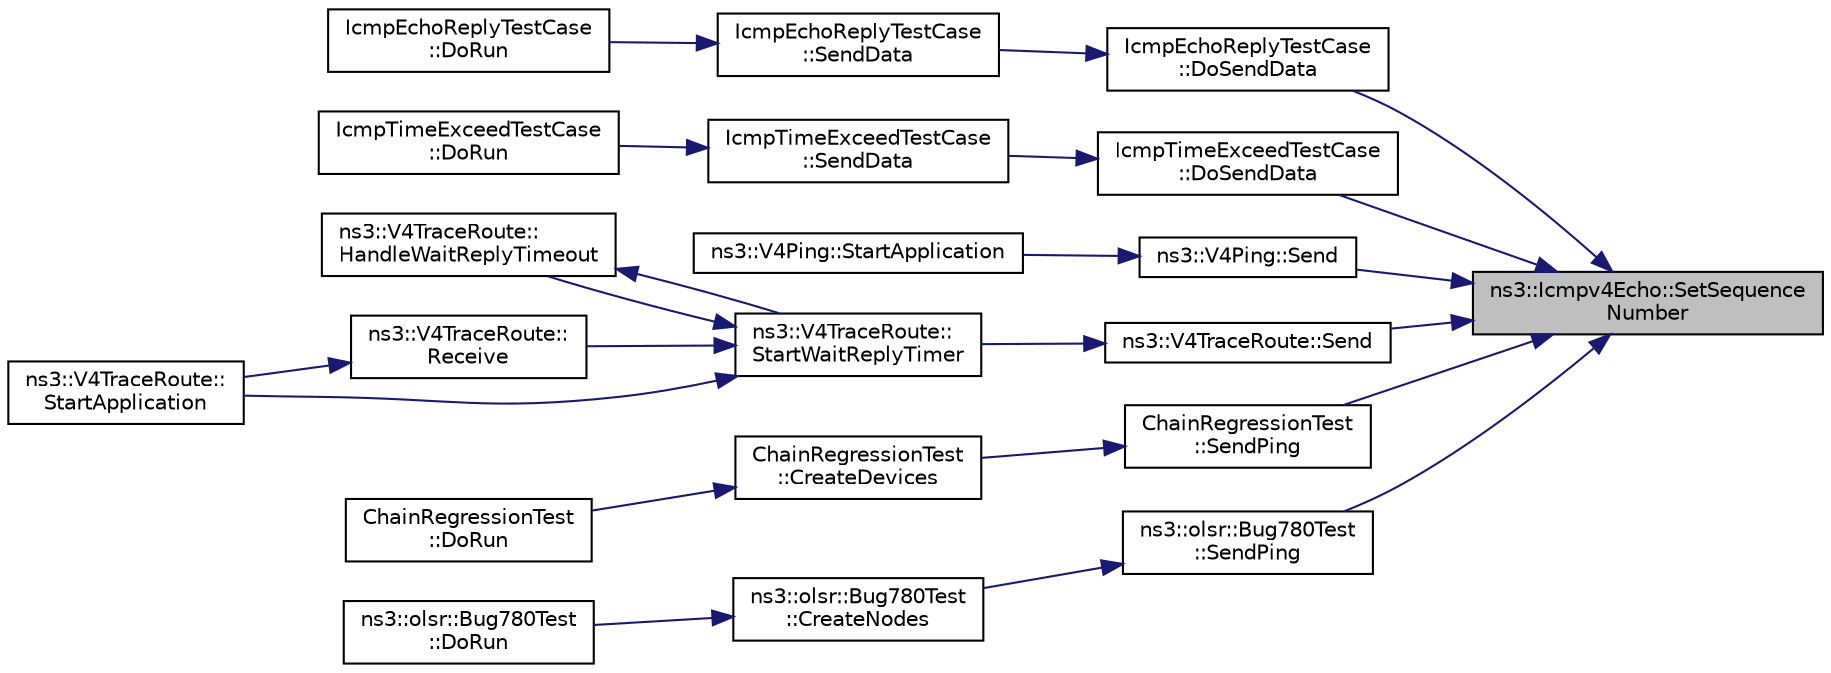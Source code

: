 digraph "ns3::Icmpv4Echo::SetSequenceNumber"
{
 // LATEX_PDF_SIZE
  edge [fontname="Helvetica",fontsize="10",labelfontname="Helvetica",labelfontsize="10"];
  node [fontname="Helvetica",fontsize="10",shape=record];
  rankdir="RL";
  Node1 [label="ns3::Icmpv4Echo::SetSequence\lNumber",height=0.2,width=0.4,color="black", fillcolor="grey75", style="filled", fontcolor="black",tooltip="Set the Echo sequence number."];
  Node1 -> Node2 [dir="back",color="midnightblue",fontsize="10",style="solid",fontname="Helvetica"];
  Node2 [label="IcmpEchoReplyTestCase\l::DoSendData",height=0.2,width=0.4,color="black", fillcolor="white", style="filled",URL="$class_icmp_echo_reply_test_case.html#afd332f3917876c719306195aa0eb8553",tooltip=" "];
  Node2 -> Node3 [dir="back",color="midnightblue",fontsize="10",style="solid",fontname="Helvetica"];
  Node3 [label="IcmpEchoReplyTestCase\l::SendData",height=0.2,width=0.4,color="black", fillcolor="white", style="filled",URL="$class_icmp_echo_reply_test_case.html#a6c46d81c364ef9e3ffda07099c736acf",tooltip=" "];
  Node3 -> Node4 [dir="back",color="midnightblue",fontsize="10",style="solid",fontname="Helvetica"];
  Node4 [label="IcmpEchoReplyTestCase\l::DoRun",height=0.2,width=0.4,color="black", fillcolor="white", style="filled",URL="$class_icmp_echo_reply_test_case.html#a9f73985659d7b2102e1cefe50d8b9635",tooltip="Implementation to actually run this TestCase."];
  Node1 -> Node5 [dir="back",color="midnightblue",fontsize="10",style="solid",fontname="Helvetica"];
  Node5 [label="IcmpTimeExceedTestCase\l::DoSendData",height=0.2,width=0.4,color="black", fillcolor="white", style="filled",URL="$class_icmp_time_exceed_test_case.html#a33a2c3dea0f15f7a5fdb4409676a31c1",tooltip=" "];
  Node5 -> Node6 [dir="back",color="midnightblue",fontsize="10",style="solid",fontname="Helvetica"];
  Node6 [label="IcmpTimeExceedTestCase\l::SendData",height=0.2,width=0.4,color="black", fillcolor="white", style="filled",URL="$class_icmp_time_exceed_test_case.html#ad8625c543e0bb74eb2dfb4fb72de82c4",tooltip=" "];
  Node6 -> Node7 [dir="back",color="midnightblue",fontsize="10",style="solid",fontname="Helvetica"];
  Node7 [label="IcmpTimeExceedTestCase\l::DoRun",height=0.2,width=0.4,color="black", fillcolor="white", style="filled",URL="$class_icmp_time_exceed_test_case.html#a6bfd66363fe7313fa48c982c17e14c62",tooltip="Implementation to actually run this TestCase."];
  Node1 -> Node8 [dir="back",color="midnightblue",fontsize="10",style="solid",fontname="Helvetica"];
  Node8 [label="ns3::V4Ping::Send",height=0.2,width=0.4,color="black", fillcolor="white", style="filled",URL="$classns3_1_1_v4_ping.html#a26d3a4285998df72a37dfa62b9097e4b",tooltip="Send one Ping (ICMP ECHO) to the destination."];
  Node8 -> Node9 [dir="back",color="midnightblue",fontsize="10",style="solid",fontname="Helvetica"];
  Node9 [label="ns3::V4Ping::StartApplication",height=0.2,width=0.4,color="black", fillcolor="white", style="filled",URL="$classns3_1_1_v4_ping.html#ac5176e135c81f0764bcd560c7fc71390",tooltip="Application specific startup code."];
  Node1 -> Node10 [dir="back",color="midnightblue",fontsize="10",style="solid",fontname="Helvetica"];
  Node10 [label="ns3::V4TraceRoute::Send",height=0.2,width=0.4,color="black", fillcolor="white", style="filled",URL="$classns3_1_1_v4_trace_route.html#af9d01c0c10b881638cf38b11d92d2273",tooltip="Send one (ICMP ECHO) to the destination."];
  Node10 -> Node11 [dir="back",color="midnightblue",fontsize="10",style="solid",fontname="Helvetica"];
  Node11 [label="ns3::V4TraceRoute::\lStartWaitReplyTimer",height=0.2,width=0.4,color="black", fillcolor="white", style="filled",URL="$classns3_1_1_v4_trace_route.html#aec2a55610e3f91c14ee8237d76dc90e4",tooltip="Starts a timer after sending an ICMP ECHO."];
  Node11 -> Node12 [dir="back",color="midnightblue",fontsize="10",style="solid",fontname="Helvetica"];
  Node12 [label="ns3::V4TraceRoute::\lHandleWaitReplyTimeout",height=0.2,width=0.4,color="black", fillcolor="white", style="filled",URL="$classns3_1_1_v4_trace_route.html#a15a7fb8858f05b51a1b280087b9518bb",tooltip="Triggers an action if an ICMP TIME EXCEED have not being received in the time defined by StartWaitRep..."];
  Node12 -> Node11 [dir="back",color="midnightblue",fontsize="10",style="solid",fontname="Helvetica"];
  Node11 -> Node13 [dir="back",color="midnightblue",fontsize="10",style="solid",fontname="Helvetica"];
  Node13 [label="ns3::V4TraceRoute::\lReceive",height=0.2,width=0.4,color="black", fillcolor="white", style="filled",URL="$classns3_1_1_v4_trace_route.html#ad558557c4c875e55d97200c84e3e752f",tooltip="Receive an ICMP Echo."];
  Node13 -> Node14 [dir="back",color="midnightblue",fontsize="10",style="solid",fontname="Helvetica"];
  Node14 [label="ns3::V4TraceRoute::\lStartApplication",height=0.2,width=0.4,color="black", fillcolor="white", style="filled",URL="$classns3_1_1_v4_trace_route.html#aab6f14ab8c50d6fb3c84fb452d7469c1",tooltip="Application specific startup code."];
  Node11 -> Node14 [dir="back",color="midnightblue",fontsize="10",style="solid",fontname="Helvetica"];
  Node1 -> Node15 [dir="back",color="midnightblue",fontsize="10",style="solid",fontname="Helvetica"];
  Node15 [label="ChainRegressionTest\l::SendPing",height=0.2,width=0.4,color="black", fillcolor="white", style="filled",URL="$class_chain_regression_test.html#a7282b25c193b2b0f237263616b10f251",tooltip="Send one ping."];
  Node15 -> Node16 [dir="back",color="midnightblue",fontsize="10",style="solid",fontname="Helvetica"];
  Node16 [label="ChainRegressionTest\l::CreateDevices",height=0.2,width=0.4,color="black", fillcolor="white", style="filled",URL="$class_chain_regression_test.html#ae8b1dd906e3d52a223122c63d236bb19",tooltip="Create devices, install TCP/IP stack and applications."];
  Node16 -> Node17 [dir="back",color="midnightblue",fontsize="10",style="solid",fontname="Helvetica"];
  Node17 [label="ChainRegressionTest\l::DoRun",height=0.2,width=0.4,color="black", fillcolor="white", style="filled",URL="$class_chain_regression_test.html#a51aa3cae551407ee6a6f346c30e3cc43",tooltip="Go."];
  Node1 -> Node18 [dir="back",color="midnightblue",fontsize="10",style="solid",fontname="Helvetica"];
  Node18 [label="ns3::olsr::Bug780Test\l::SendPing",height=0.2,width=0.4,color="black", fillcolor="white", style="filled",URL="$classns3_1_1olsr_1_1_bug780_test.html#acdcf92bc12c53b5df1da229300d2f280",tooltip="Send one ping."];
  Node18 -> Node19 [dir="back",color="midnightblue",fontsize="10",style="solid",fontname="Helvetica"];
  Node19 [label="ns3::olsr::Bug780Test\l::CreateNodes",height=0.2,width=0.4,color="black", fillcolor="white", style="filled",URL="$classns3_1_1olsr_1_1_bug780_test.html#a87a836a5491da4a21a0b51d2a647b422",tooltip="Create & configure test network."];
  Node19 -> Node20 [dir="back",color="midnightblue",fontsize="10",style="solid",fontname="Helvetica"];
  Node20 [label="ns3::olsr::Bug780Test\l::DoRun",height=0.2,width=0.4,color="black", fillcolor="white", style="filled",URL="$classns3_1_1olsr_1_1_bug780_test.html#aea2f01c8e6af5f1363b67a23ccaaf030",tooltip="Implementation to actually run this TestCase."];
}
